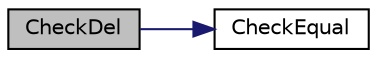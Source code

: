 digraph "CheckDel"
{
  edge [fontname="Helvetica",fontsize="10",labelfontname="Helvetica",labelfontsize="10"];
  node [fontname="Helvetica",fontsize="10",shape=record];
  rankdir="LR";
  Node1 [label="CheckDel",height=0.2,width=0.4,color="black", fillcolor="grey75", style="filled" fontcolor="black"];
  Node1 -> Node2 [color="midnightblue",fontsize="10",style="solid",fontname="Helvetica"];
  Node2 [label="CheckEqual",height=0.2,width=0.4,color="black", fillcolor="white", style="filled",URL="$c__test_8c.html#adaf7d5a4701c924ec7af85cc6313c316"];
}
